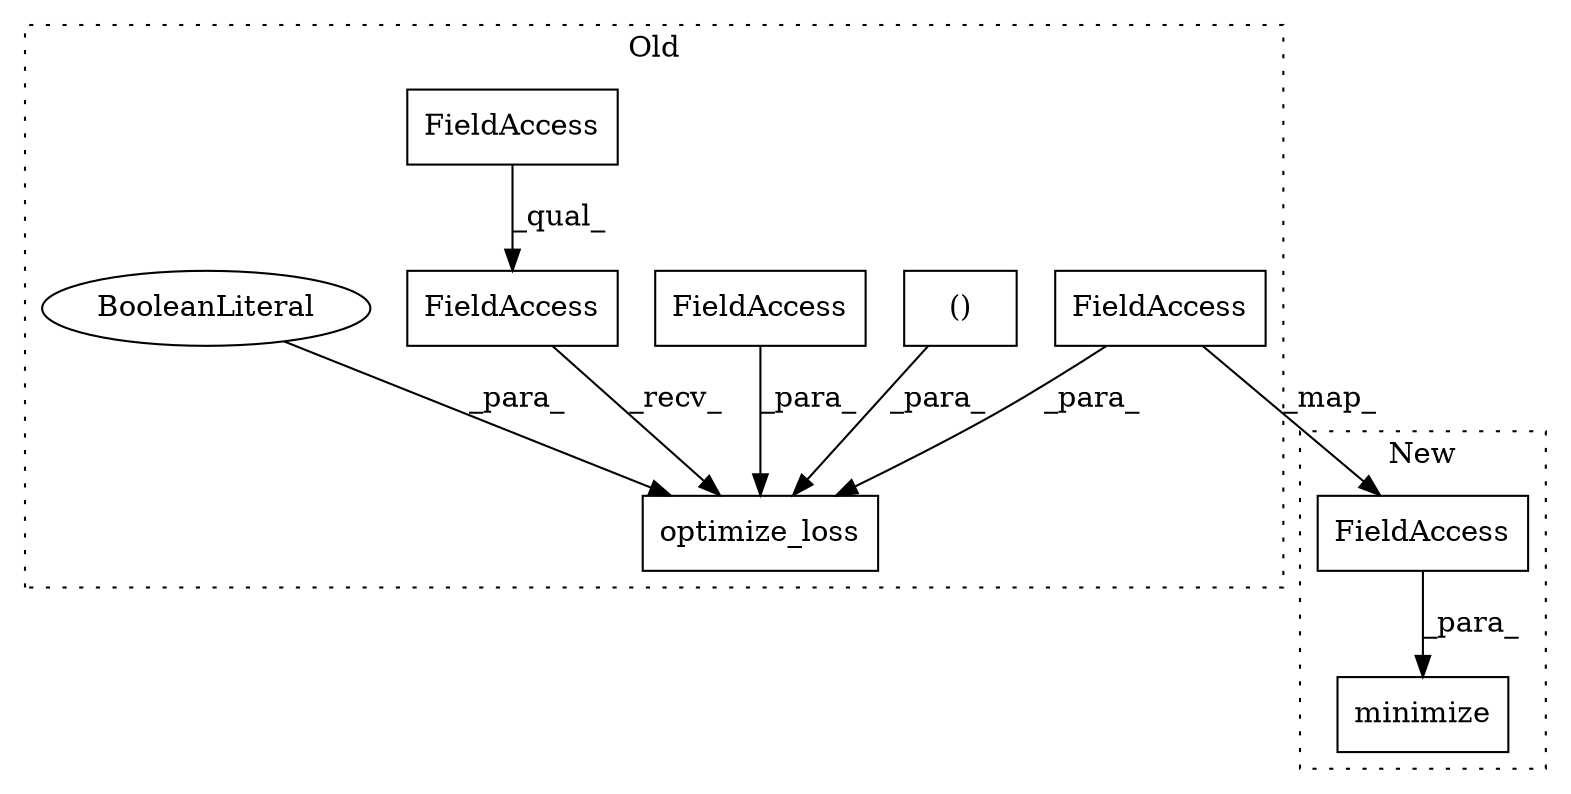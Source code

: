 digraph G {
subgraph cluster0 {
1 [label="()" a="106" s="5431" l="93" shape="box"];
3 [label="optimize_loss" a="32" s="5315,5570" l="14,1" shape="box"];
4 [label="FieldAccess" a="22" s="5353" l="10" shape="box"];
5 [label="FieldAccess" a="22" s="5289" l="25" shape="box"];
6 [label="FieldAccess" a="22" s="5289" l="18" shape="box"];
7 [label="BooleanLiteral" a="9" s="5398" l="5" shape="ellipse"];
9 [label="FieldAccess" a="22" s="5376" l="21" shape="box"];
label = "Old";
style="dotted";
}
subgraph cluster1 {
2 [label="minimize" a="32" s="5305,5342" l="9,1" shape="box"];
8 [label="FieldAccess" a="22" s="5321" l="21" shape="box"];
label = "New";
style="dotted";
}
1 -> 3 [label="_para_"];
4 -> 3 [label="_para_"];
5 -> 3 [label="_recv_"];
6 -> 5 [label="_qual_"];
7 -> 3 [label="_para_"];
8 -> 2 [label="_para_"];
9 -> 3 [label="_para_"];
9 -> 8 [label="_map_"];
}